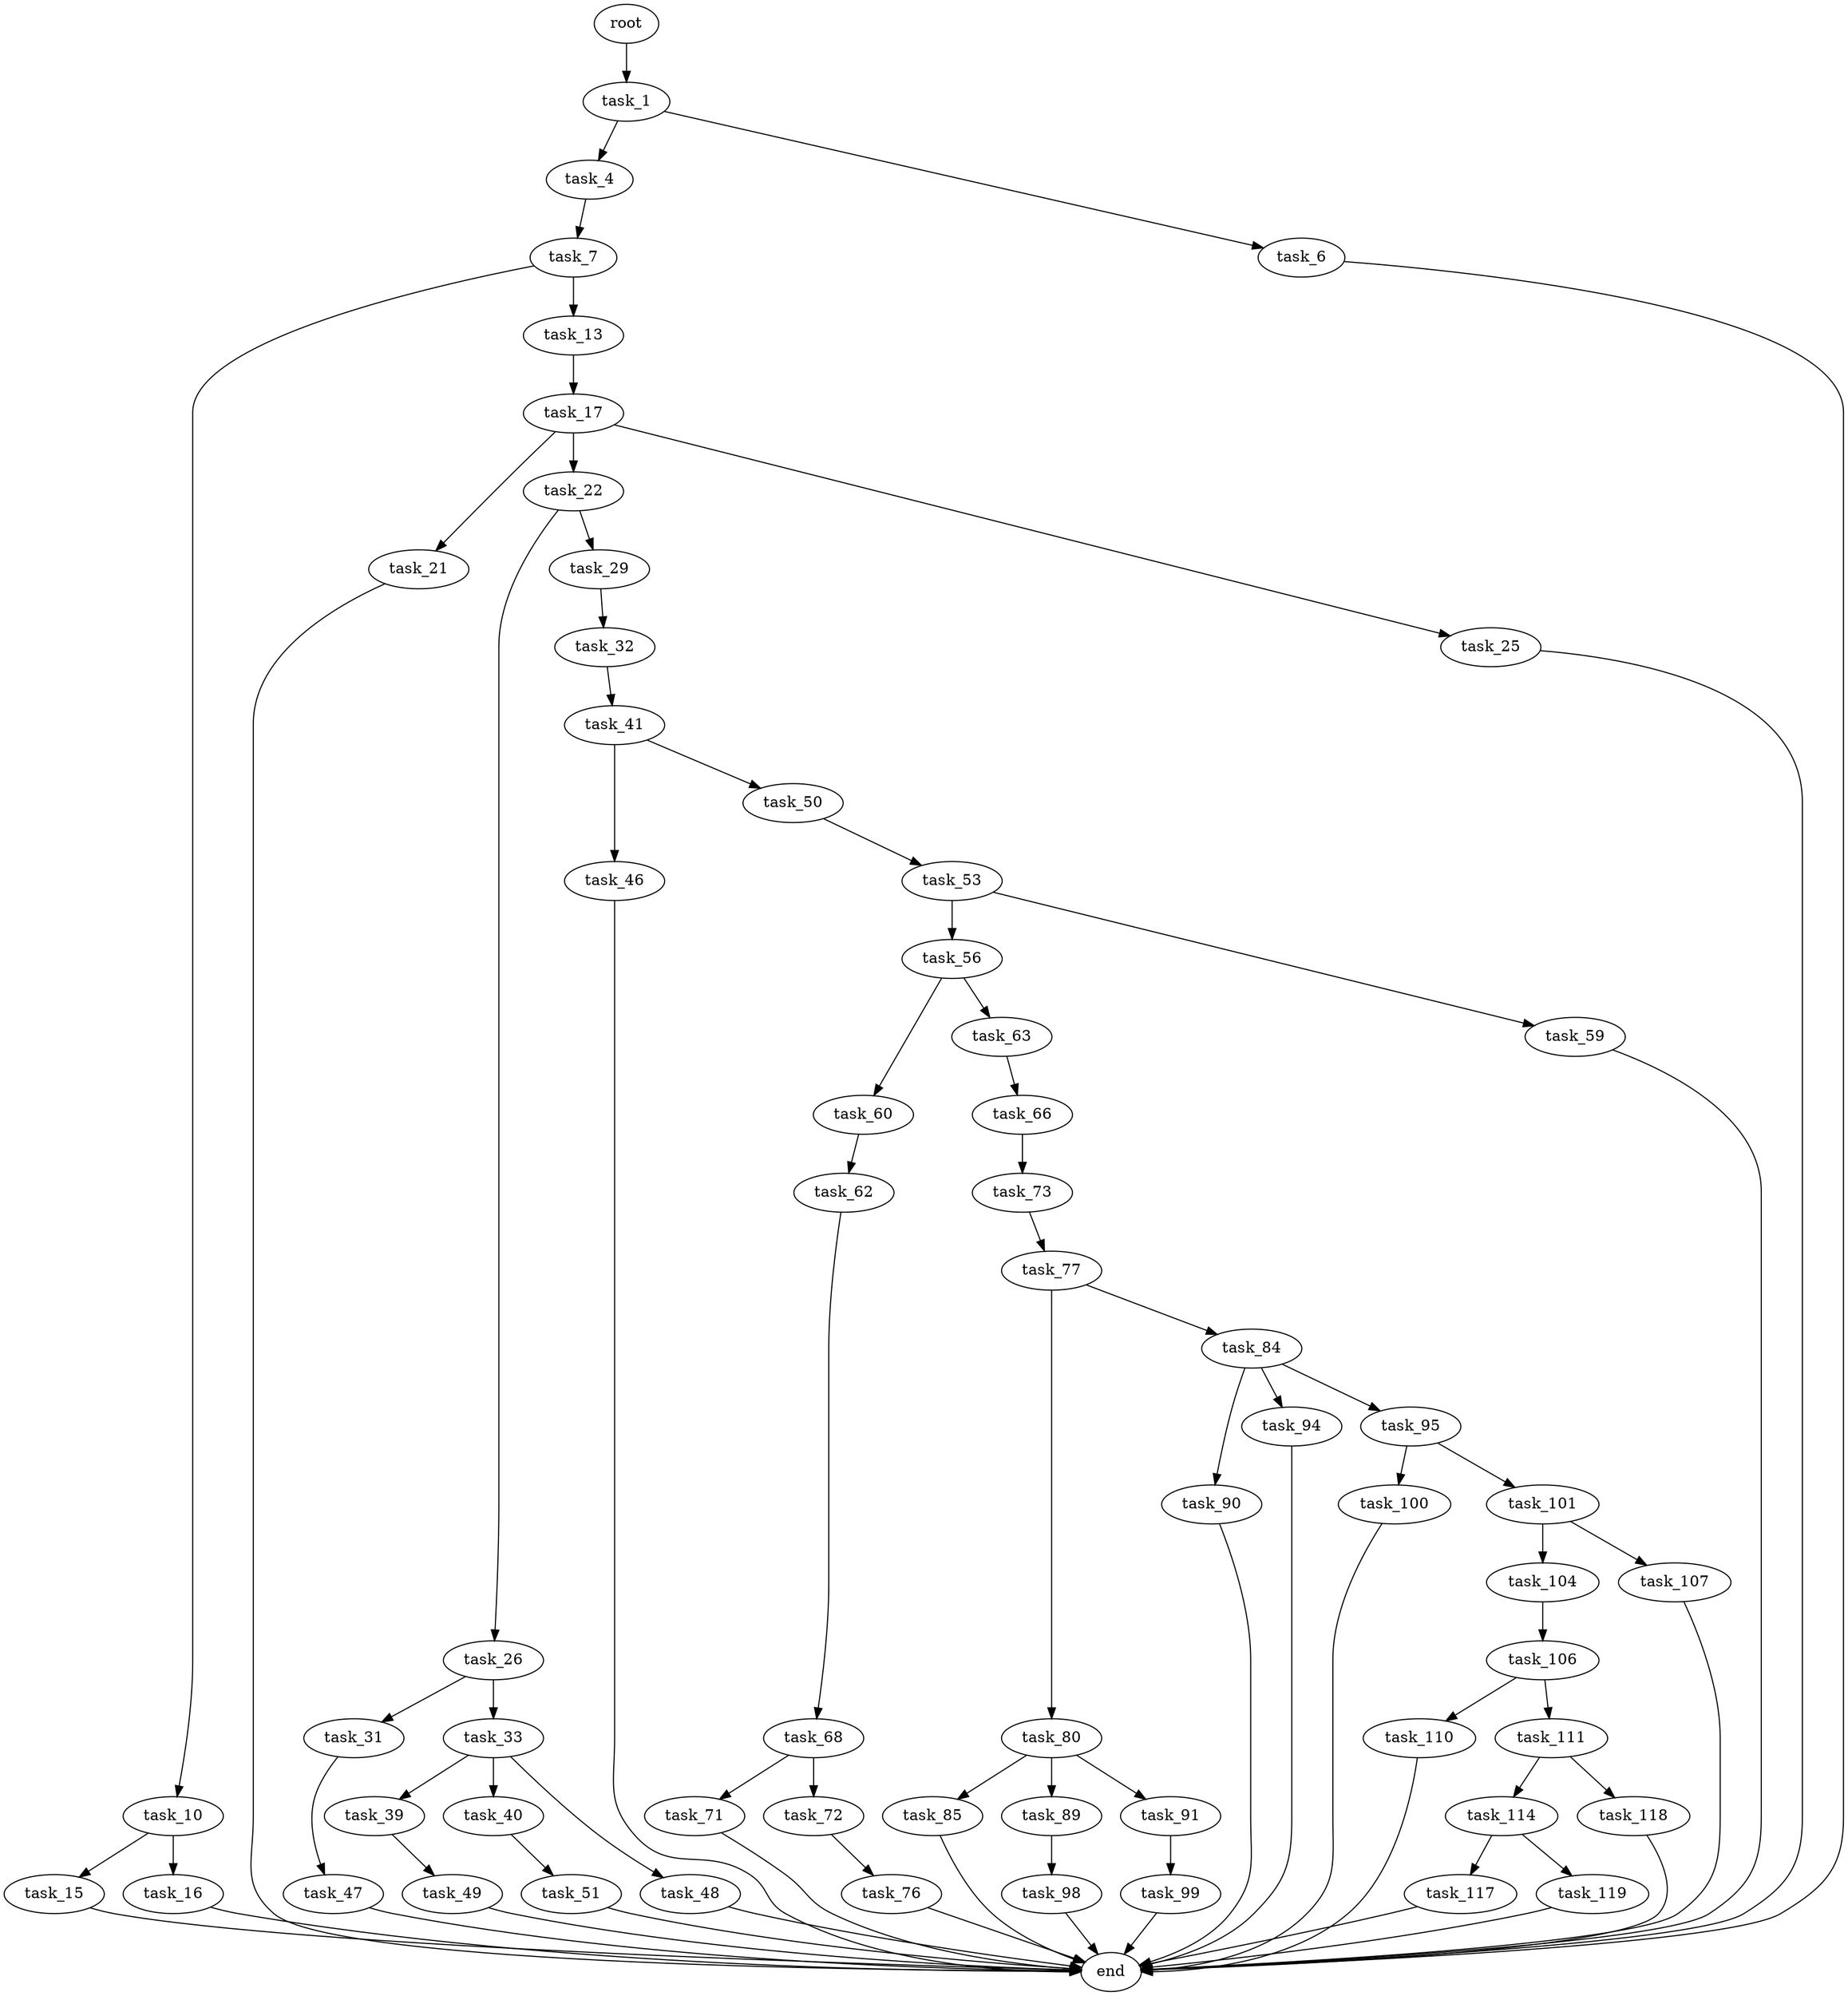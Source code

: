 digraph G {
  root [size="0.000000"];
  task_1 [size="66478509814.000000"];
  task_4 [size="363311225177.000000"];
  task_6 [size="27312012932.000000"];
  task_7 [size="368293445632.000000"];
  end [size="0.000000"];
  task_10 [size="782757789696.000000"];
  task_13 [size="77579650541.000000"];
  task_15 [size="40056784754.000000"];
  task_16 [size="668174865280.000000"];
  task_17 [size="68719476736.000000"];
  task_21 [size="68719476736.000000"];
  task_22 [size="975589262274.000000"];
  task_25 [size="368293445632.000000"];
  task_26 [size="5339754991.000000"];
  task_29 [size="134217728000.000000"];
  task_31 [size="368293445632.000000"];
  task_33 [size="55339904784.000000"];
  task_32 [size="313261450908.000000"];
  task_47 [size="8589934592.000000"];
  task_41 [size="217954084749.000000"];
  task_39 [size="198704395592.000000"];
  task_40 [size="5634975439.000000"];
  task_48 [size="10963320428.000000"];
  task_49 [size="541815712360.000000"];
  task_51 [size="4021926634.000000"];
  task_46 [size="31810634272.000000"];
  task_50 [size="37793323032.000000"];
  task_53 [size="463589941459.000000"];
  task_56 [size="7466148544.000000"];
  task_59 [size="28991029248.000000"];
  task_60 [size="130646864695.000000"];
  task_63 [size="343658361914.000000"];
  task_62 [size="216506296837.000000"];
  task_68 [size="6480620881.000000"];
  task_66 [size="847230852936.000000"];
  task_73 [size="7189310094.000000"];
  task_71 [size="770208672.000000"];
  task_72 [size="144237290337.000000"];
  task_76 [size="549755813888.000000"];
  task_77 [size="10158578146.000000"];
  task_80 [size="15625772132.000000"];
  task_84 [size="1073741824000.000000"];
  task_85 [size="845497916088.000000"];
  task_89 [size="231928233984.000000"];
  task_91 [size="1073741824000.000000"];
  task_90 [size="12766378608.000000"];
  task_94 [size="151989714768.000000"];
  task_95 [size="1073741824000.000000"];
  task_98 [size="368293445632.000000"];
  task_99 [size="8589934592.000000"];
  task_100 [size="15141654331.000000"];
  task_101 [size="549755813888.000000"];
  task_104 [size="1526820648.000000"];
  task_107 [size="549755813888.000000"];
  task_106 [size="2483486533.000000"];
  task_110 [size="174560626858.000000"];
  task_111 [size="68719476736.000000"];
  task_114 [size="134217728000.000000"];
  task_118 [size="31844238591.000000"];
  task_117 [size="68719476736.000000"];
  task_119 [size="134217728000.000000"];

  root -> task_1 [size="1.000000"];
  task_1 -> task_4 [size="209715200.000000"];
  task_1 -> task_6 [size="209715200.000000"];
  task_4 -> task_7 [size="411041792.000000"];
  task_6 -> end [size="1.000000"];
  task_7 -> task_10 [size="411041792.000000"];
  task_7 -> task_13 [size="411041792.000000"];
  task_10 -> task_15 [size="679477248.000000"];
  task_10 -> task_16 [size="679477248.000000"];
  task_13 -> task_17 [size="75497472.000000"];
  task_15 -> end [size="1.000000"];
  task_16 -> end [size="1.000000"];
  task_17 -> task_21 [size="134217728.000000"];
  task_17 -> task_22 [size="134217728.000000"];
  task_17 -> task_25 [size="134217728.000000"];
  task_21 -> end [size="1.000000"];
  task_22 -> task_26 [size="838860800.000000"];
  task_22 -> task_29 [size="838860800.000000"];
  task_25 -> end [size="1.000000"];
  task_26 -> task_31 [size="209715200.000000"];
  task_26 -> task_33 [size="209715200.000000"];
  task_29 -> task_32 [size="209715200.000000"];
  task_31 -> task_47 [size="411041792.000000"];
  task_33 -> task_39 [size="134217728.000000"];
  task_33 -> task_40 [size="134217728.000000"];
  task_33 -> task_48 [size="134217728.000000"];
  task_32 -> task_41 [size="301989888.000000"];
  task_47 -> end [size="1.000000"];
  task_41 -> task_46 [size="209715200.000000"];
  task_41 -> task_50 [size="209715200.000000"];
  task_39 -> task_49 [size="411041792.000000"];
  task_40 -> task_51 [size="411041792.000000"];
  task_48 -> end [size="1.000000"];
  task_49 -> end [size="1.000000"];
  task_51 -> end [size="1.000000"];
  task_46 -> end [size="1.000000"];
  task_50 -> task_53 [size="134217728.000000"];
  task_53 -> task_56 [size="301989888.000000"];
  task_53 -> task_59 [size="301989888.000000"];
  task_56 -> task_60 [size="134217728.000000"];
  task_56 -> task_63 [size="134217728.000000"];
  task_59 -> end [size="1.000000"];
  task_60 -> task_62 [size="209715200.000000"];
  task_63 -> task_66 [size="838860800.000000"];
  task_62 -> task_68 [size="411041792.000000"];
  task_68 -> task_71 [size="209715200.000000"];
  task_68 -> task_72 [size="209715200.000000"];
  task_66 -> task_73 [size="536870912.000000"];
  task_73 -> task_77 [size="134217728.000000"];
  task_71 -> end [size="1.000000"];
  task_72 -> task_76 [size="411041792.000000"];
  task_76 -> end [size="1.000000"];
  task_77 -> task_80 [size="301989888.000000"];
  task_77 -> task_84 [size="301989888.000000"];
  task_80 -> task_85 [size="679477248.000000"];
  task_80 -> task_89 [size="679477248.000000"];
  task_80 -> task_91 [size="679477248.000000"];
  task_84 -> task_90 [size="838860800.000000"];
  task_84 -> task_94 [size="838860800.000000"];
  task_84 -> task_95 [size="838860800.000000"];
  task_85 -> end [size="1.000000"];
  task_89 -> task_98 [size="301989888.000000"];
  task_91 -> task_99 [size="838860800.000000"];
  task_90 -> end [size="1.000000"];
  task_94 -> end [size="1.000000"];
  task_95 -> task_100 [size="838860800.000000"];
  task_95 -> task_101 [size="838860800.000000"];
  task_98 -> end [size="1.000000"];
  task_99 -> end [size="1.000000"];
  task_100 -> end [size="1.000000"];
  task_101 -> task_104 [size="536870912.000000"];
  task_101 -> task_107 [size="536870912.000000"];
  task_104 -> task_106 [size="33554432.000000"];
  task_107 -> end [size="1.000000"];
  task_106 -> task_110 [size="75497472.000000"];
  task_106 -> task_111 [size="75497472.000000"];
  task_110 -> end [size="1.000000"];
  task_111 -> task_114 [size="134217728.000000"];
  task_111 -> task_118 [size="134217728.000000"];
  task_114 -> task_117 [size="209715200.000000"];
  task_114 -> task_119 [size="209715200.000000"];
  task_118 -> end [size="1.000000"];
  task_117 -> end [size="1.000000"];
  task_119 -> end [size="1.000000"];
}
